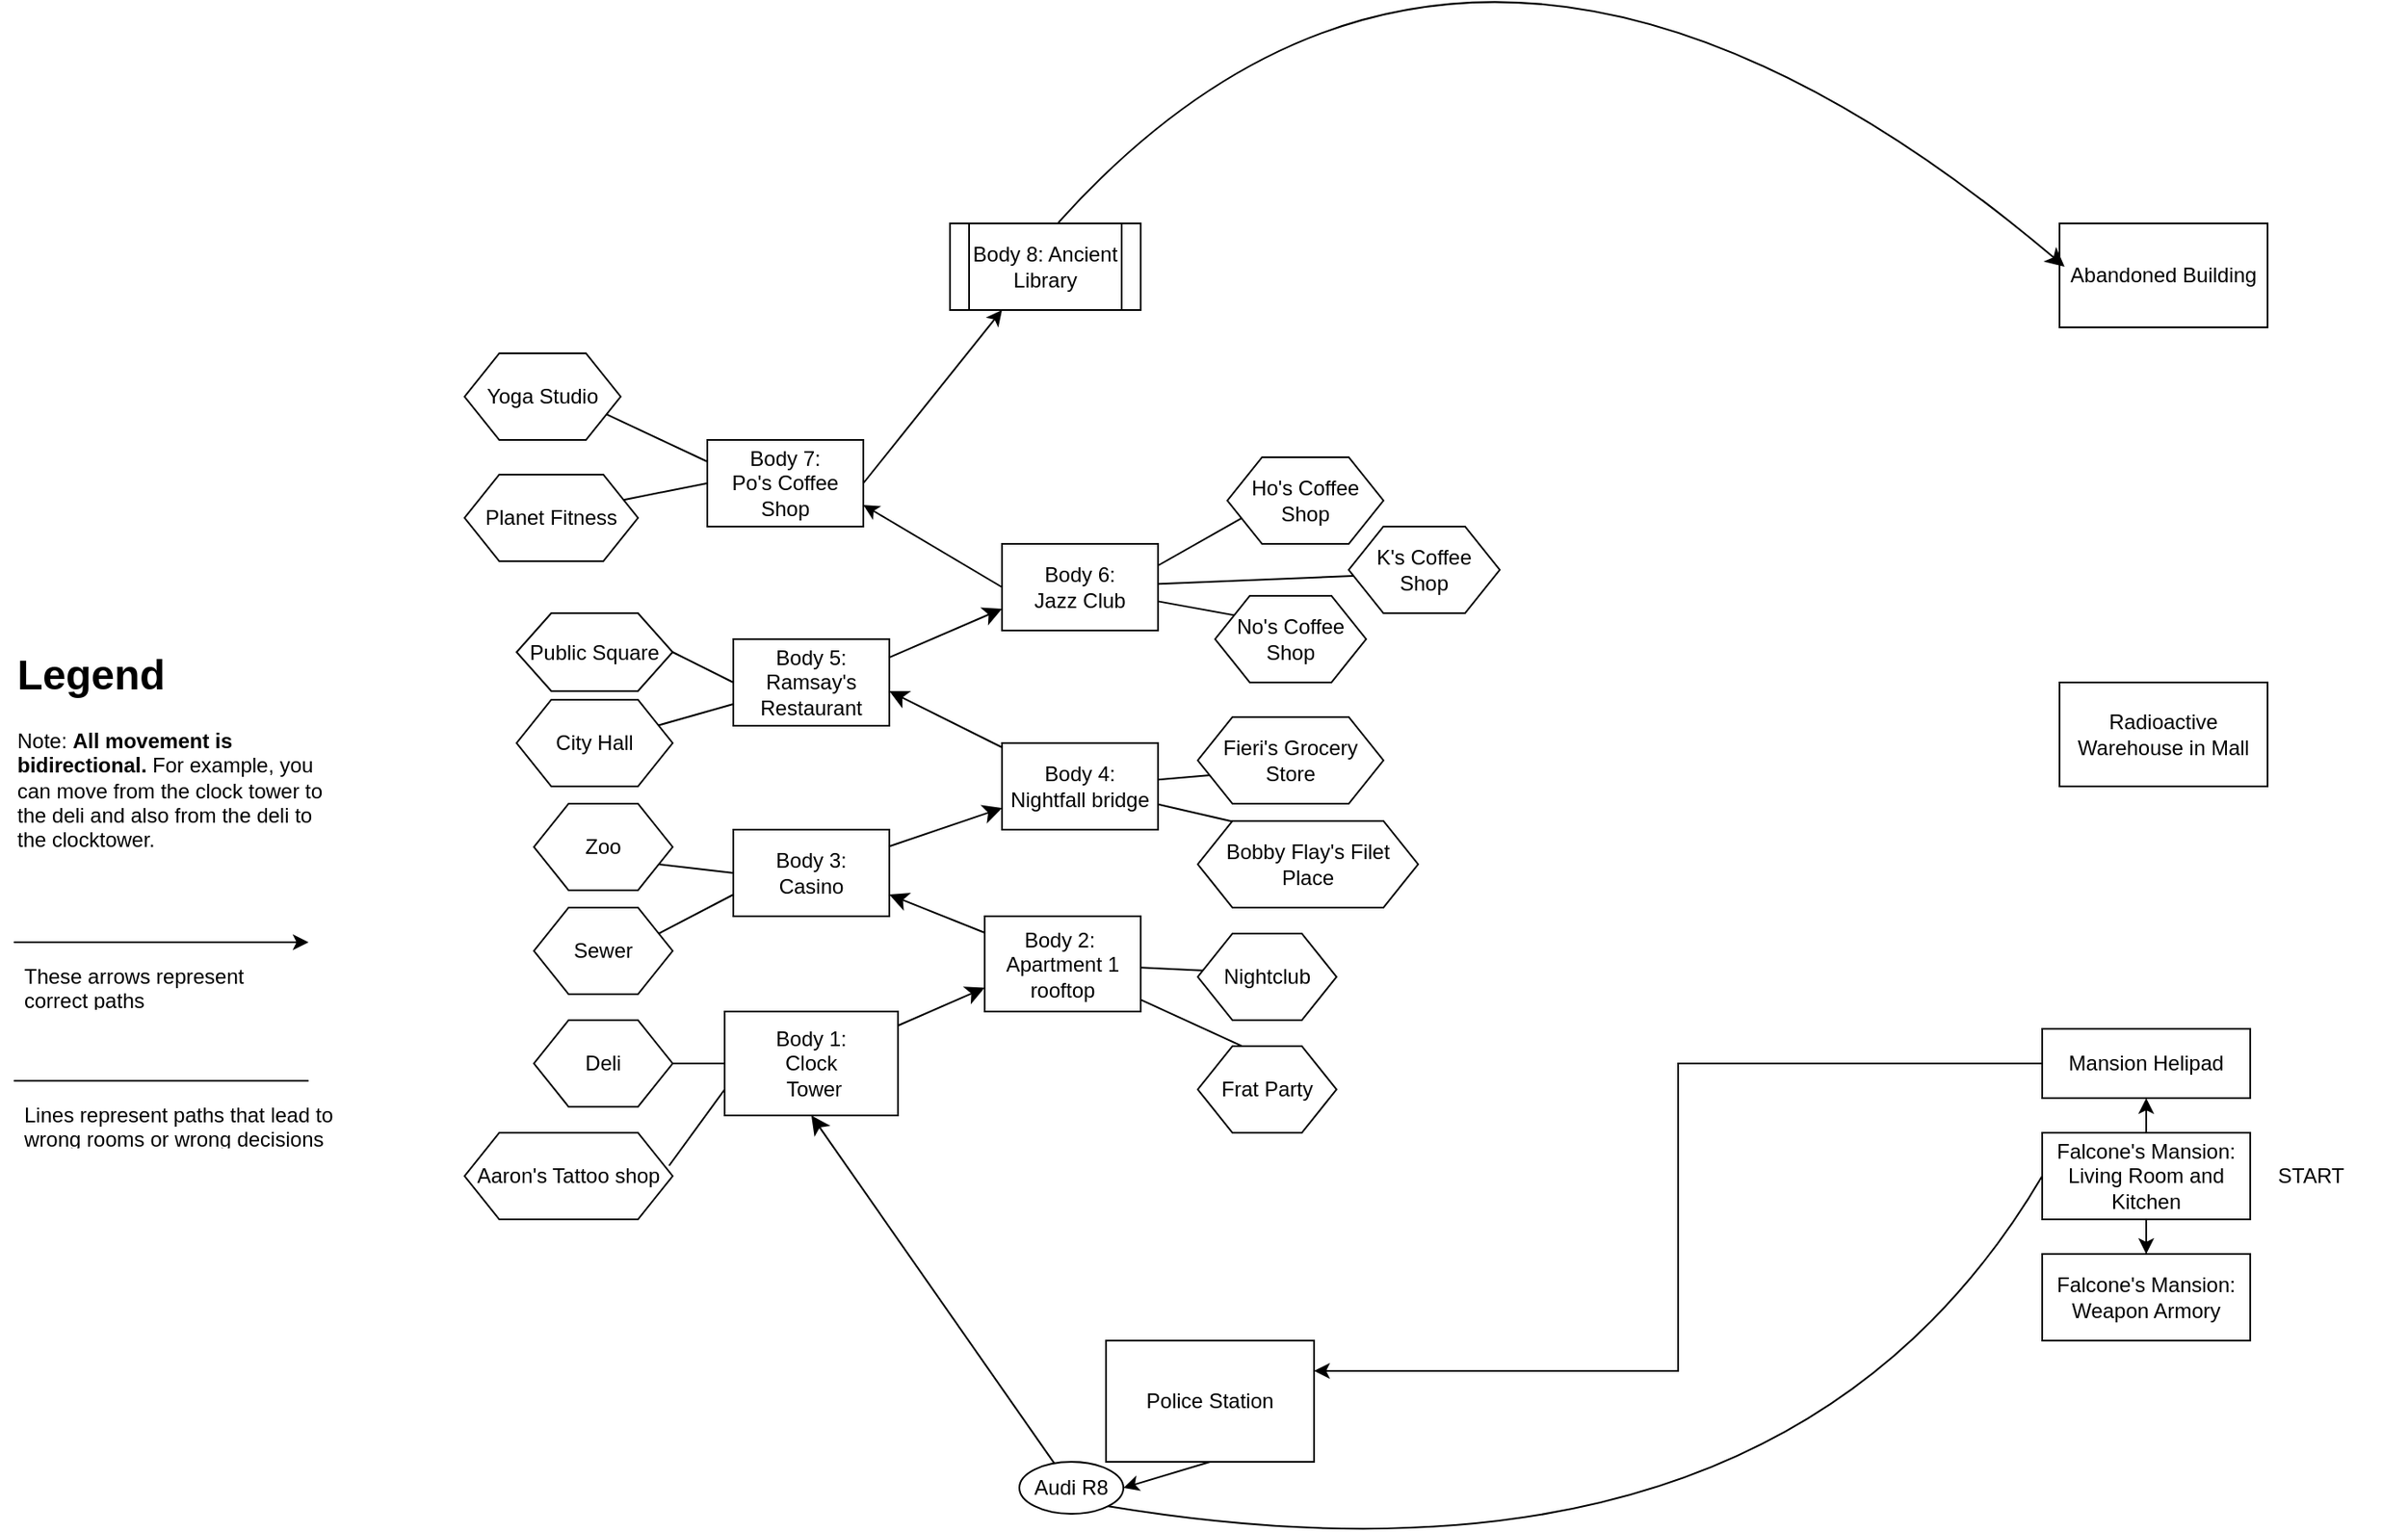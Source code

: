 <mxfile version="24.3.1" type="device">
  <diagram name="Page-1" id="Sh6yfl4mwIo7QQqrJJh8">
    <mxGraphModel dx="905" dy="634" grid="1" gridSize="10" guides="1" tooltips="1" connect="1" arrows="1" fold="1" page="1" pageScale="1" pageWidth="850" pageHeight="1100" math="0" shadow="0">
      <root>
        <mxCell id="0" />
        <mxCell id="1" parent="0" />
        <mxCell id="OAKEgaKHnJikfmBZW4FD-7" style="edgeStyle=orthogonalEdgeStyle;rounded=0;orthogonalLoop=1;jettySize=auto;html=1;exitX=0.5;exitY=0;exitDx=0;exitDy=0;entryX=0.5;entryY=1;entryDx=0;entryDy=0;" parent="1" source="OAKEgaKHnJikfmBZW4FD-1" target="OAKEgaKHnJikfmBZW4FD-5" edge="1">
          <mxGeometry relative="1" as="geometry" />
        </mxCell>
        <mxCell id="OAKEgaKHnJikfmBZW4FD-8" style="edgeStyle=orthogonalEdgeStyle;rounded=0;orthogonalLoop=1;jettySize=auto;html=1;entryX=0.5;entryY=0;entryDx=0;entryDy=0;" parent="1" source="OAKEgaKHnJikfmBZW4FD-1" target="OAKEgaKHnJikfmBZW4FD-2" edge="1">
          <mxGeometry relative="1" as="geometry" />
        </mxCell>
        <mxCell id="OAKEgaKHnJikfmBZW4FD-1" value="Falcone&#39;s Mansion:&lt;div&gt;Living Room and Kitchen&lt;/div&gt;" style="rounded=0;whiteSpace=wrap;html=1;" parent="1" vertex="1">
          <mxGeometry x="1500" y="960" width="120" height="50" as="geometry" />
        </mxCell>
        <mxCell id="OAKEgaKHnJikfmBZW4FD-2" value="Falcone&#39;s Mansion:&lt;div&gt;Weapon Armory&lt;/div&gt;" style="rounded=0;whiteSpace=wrap;html=1;" parent="1" vertex="1">
          <mxGeometry x="1500" y="1030" width="120" height="50" as="geometry" />
        </mxCell>
        <mxCell id="OAKEgaKHnJikfmBZW4FD-3" value="" style="endArrow=none;html=1;rounded=0;exitX=0.5;exitY=1;exitDx=0;exitDy=0;entryX=0.5;entryY=0;entryDx=0;entryDy=0;" parent="1" source="OAKEgaKHnJikfmBZW4FD-1" target="OAKEgaKHnJikfmBZW4FD-2" edge="1">
          <mxGeometry width="50" height="50" relative="1" as="geometry">
            <mxPoint x="1465" y="1180" as="sourcePoint" />
            <mxPoint x="1335" y="1050" as="targetPoint" />
          </mxGeometry>
        </mxCell>
        <mxCell id="UVT-T3kwYxPrYMbjOkzo-2" style="edgeStyle=orthogonalEdgeStyle;rounded=0;orthogonalLoop=1;jettySize=auto;html=1;entryX=1;entryY=0.25;entryDx=0;entryDy=0;" parent="1" source="OAKEgaKHnJikfmBZW4FD-5" target="UVT-T3kwYxPrYMbjOkzo-1" edge="1">
          <mxGeometry relative="1" as="geometry" />
        </mxCell>
        <mxCell id="OAKEgaKHnJikfmBZW4FD-5" value="Mansion Helipad" style="rounded=0;whiteSpace=wrap;html=1;" parent="1" vertex="1">
          <mxGeometry x="1500" y="900" width="120" height="40" as="geometry" />
        </mxCell>
        <mxCell id="UVT-T3kwYxPrYMbjOkzo-1" value="Police Station" style="rounded=0;whiteSpace=wrap;html=1;" parent="1" vertex="1">
          <mxGeometry x="960" y="1080" width="120" height="70" as="geometry" />
        </mxCell>
        <mxCell id="DL8lBCOHUMw5gUatUxHo-5" style="edgeStyle=none;curved=1;rounded=0;orthogonalLoop=1;jettySize=auto;html=1;entryX=0.5;entryY=1;entryDx=0;entryDy=0;fontSize=12;startSize=8;endSize=8;" parent="1" source="UVT-T3kwYxPrYMbjOkzo-4" target="9lDBRtj6MXcvciypZuYF-3" edge="1">
          <mxGeometry relative="1" as="geometry" />
        </mxCell>
        <mxCell id="UVT-T3kwYxPrYMbjOkzo-4" value="Audi R8" style="ellipse;whiteSpace=wrap;html=1;" parent="1" vertex="1">
          <mxGeometry x="910" y="1150" width="60" height="30" as="geometry" />
        </mxCell>
        <mxCell id="9lDBRtj6MXcvciypZuYF-2" value="" style="endArrow=none;html=1;rounded=0;fontSize=12;startSize=8;endSize=8;curved=1;exitX=1;exitY=1;exitDx=0;exitDy=0;entryX=0;entryY=0.5;entryDx=0;entryDy=0;" parent="1" source="UVT-T3kwYxPrYMbjOkzo-4" target="OAKEgaKHnJikfmBZW4FD-1" edge="1">
          <mxGeometry width="50" height="50" relative="1" as="geometry">
            <mxPoint x="1060" y="910" as="sourcePoint" />
            <mxPoint x="1110" y="860" as="targetPoint" />
            <Array as="points">
              <mxPoint x="1350" y="1240" />
            </Array>
          </mxGeometry>
        </mxCell>
        <mxCell id="DL8lBCOHUMw5gUatUxHo-6" style="edgeStyle=none;curved=1;rounded=0;orthogonalLoop=1;jettySize=auto;html=1;entryX=0;entryY=0.75;entryDx=0;entryDy=0;fontSize=12;startSize=8;endSize=8;" parent="1" source="9lDBRtj6MXcvciypZuYF-3" target="kng5uHfZBhtgA23oUbH9-26" edge="1">
          <mxGeometry relative="1" as="geometry" />
        </mxCell>
        <mxCell id="9lDBRtj6MXcvciypZuYF-3" value="&lt;div&gt;Body 1:&lt;/div&gt;Clock&lt;div&gt;&amp;nbsp;Tower&lt;/div&gt;" style="rounded=0;whiteSpace=wrap;html=1;" parent="1" vertex="1">
          <mxGeometry x="740" y="890" width="100" height="60" as="geometry" />
        </mxCell>
        <mxCell id="kng5uHfZBhtgA23oUbH9-3" value="Abandoned Building" style="rounded=0;whiteSpace=wrap;html=1;" parent="1" vertex="1">
          <mxGeometry x="1510" y="435" width="120" height="60" as="geometry" />
        </mxCell>
        <mxCell id="kng5uHfZBhtgA23oUbH9-4" style="edgeStyle=none;curved=1;rounded=0;orthogonalLoop=1;jettySize=auto;html=1;exitX=0.5;exitY=0;exitDx=0;exitDy=0;fontSize=12;startSize=8;endSize=8;" parent="1" edge="1">
          <mxGeometry relative="1" as="geometry">
            <mxPoint x="1132.92" y="720" as="sourcePoint" />
            <mxPoint x="1132.92" y="720" as="targetPoint" />
          </mxGeometry>
        </mxCell>
        <mxCell id="kng5uHfZBhtgA23oUbH9-5" style="edgeStyle=none;curved=1;rounded=0;orthogonalLoop=1;jettySize=auto;html=1;exitX=1;exitY=1;exitDx=0;exitDy=0;fontSize=12;startSize=8;endSize=8;" parent="1" source="9lDBRtj6MXcvciypZuYF-3" target="9lDBRtj6MXcvciypZuYF-3" edge="1">
          <mxGeometry relative="1" as="geometry" />
        </mxCell>
        <mxCell id="kng5uHfZBhtgA23oUbH9-9" value="Aaron&#39;s Tattoo shop" style="shape=hexagon;perimeter=hexagonPerimeter2;whiteSpace=wrap;html=1;fixedSize=1;" parent="1" vertex="1">
          <mxGeometry x="590" y="960" width="120" height="50" as="geometry" />
        </mxCell>
        <mxCell id="kng5uHfZBhtgA23oUbH9-10" value="Deli" style="shape=hexagon;perimeter=hexagonPerimeter2;whiteSpace=wrap;html=1;fixedSize=1;" parent="1" vertex="1">
          <mxGeometry x="630" y="895" width="80" height="50" as="geometry" />
        </mxCell>
        <mxCell id="kng5uHfZBhtgA23oUbH9-24" style="edgeStyle=none;curved=1;rounded=0;orthogonalLoop=1;jettySize=auto;html=1;entryX=1;entryY=0.5;entryDx=0;entryDy=0;fontSize=12;startSize=8;endSize=8;" parent="1" source="kng5uHfZBhtgA23oUbH9-26" target="kng5uHfZBhtgA23oUbH9-28" edge="1">
          <mxGeometry relative="1" as="geometry" />
        </mxCell>
        <mxCell id="kng5uHfZBhtgA23oUbH9-25" style="edgeStyle=none;curved=1;rounded=0;orthogonalLoop=1;jettySize=auto;html=1;entryX=1;entryY=0.5;entryDx=0;entryDy=0;fontSize=12;startSize=8;endSize=8;" parent="1" source="kng5uHfZBhtgA23oUbH9-26" target="kng5uHfZBhtgA23oUbH9-27" edge="1">
          <mxGeometry relative="1" as="geometry" />
        </mxCell>
        <mxCell id="DL8lBCOHUMw5gUatUxHo-9" style="edgeStyle=none;curved=1;rounded=0;orthogonalLoop=1;jettySize=auto;html=1;entryX=1;entryY=0.75;entryDx=0;entryDy=0;fontSize=12;startSize=8;endSize=8;" parent="1" source="kng5uHfZBhtgA23oUbH9-26" target="kng5uHfZBhtgA23oUbH9-38" edge="1">
          <mxGeometry relative="1" as="geometry" />
        </mxCell>
        <mxCell id="kng5uHfZBhtgA23oUbH9-26" value="Body 2:&amp;nbsp;&lt;div&gt;Apartment 1 rooftop&lt;/div&gt;" style="rounded=0;whiteSpace=wrap;html=1;" parent="1" vertex="1">
          <mxGeometry x="890" y="835" width="90" height="55" as="geometry" />
        </mxCell>
        <mxCell id="kng5uHfZBhtgA23oUbH9-27" value="Frat Party" style="shape=hexagon;perimeter=hexagonPerimeter2;whiteSpace=wrap;html=1;fixedSize=1;" parent="1" vertex="1">
          <mxGeometry x="1012.92" y="910" width="80" height="50" as="geometry" />
        </mxCell>
        <mxCell id="kng5uHfZBhtgA23oUbH9-28" value="Nightclub" style="shape=hexagon;perimeter=hexagonPerimeter2;whiteSpace=wrap;html=1;fixedSize=1;" parent="1" vertex="1">
          <mxGeometry x="1012.92" y="845" width="80" height="50" as="geometry" />
        </mxCell>
        <mxCell id="kng5uHfZBhtgA23oUbH9-29" style="edgeStyle=none;curved=1;rounded=0;orthogonalLoop=1;jettySize=auto;html=1;exitX=0.5;exitY=0;exitDx=0;exitDy=0;fontSize=12;startSize=8;endSize=8;" parent="1" edge="1">
          <mxGeometry relative="1" as="geometry">
            <mxPoint x="1132.92" y="720" as="sourcePoint" />
            <mxPoint x="1132.92" y="720" as="targetPoint" />
          </mxGeometry>
        </mxCell>
        <mxCell id="kng5uHfZBhtgA23oUbH9-31" style="edgeStyle=none;curved=1;rounded=0;orthogonalLoop=1;jettySize=auto;html=1;entryX=1;entryY=0.5;entryDx=0;entryDy=0;fontSize=12;startSize=8;endSize=8;" parent="1" source="kng5uHfZBhtgA23oUbH9-33" target="kng5uHfZBhtgA23oUbH9-35" edge="1">
          <mxGeometry relative="1" as="geometry" />
        </mxCell>
        <mxCell id="kng5uHfZBhtgA23oUbH9-32" style="edgeStyle=none;curved=1;rounded=0;orthogonalLoop=1;jettySize=auto;html=1;entryX=1;entryY=0.5;entryDx=0;entryDy=0;fontSize=12;startSize=8;endSize=8;" parent="1" source="kng5uHfZBhtgA23oUbH9-33" target="kng5uHfZBhtgA23oUbH9-34" edge="1">
          <mxGeometry relative="1" as="geometry" />
        </mxCell>
        <mxCell id="DL8lBCOHUMw5gUatUxHo-11" style="edgeStyle=none;curved=1;rounded=0;orthogonalLoop=1;jettySize=auto;html=1;entryX=1;entryY=0.5;entryDx=0;entryDy=0;fontSize=12;startSize=8;endSize=8;" parent="1" source="kng5uHfZBhtgA23oUbH9-33" edge="1">
          <mxGeometry relative="1" as="geometry">
            <mxPoint x="835" y="705" as="targetPoint" />
          </mxGeometry>
        </mxCell>
        <mxCell id="kng5uHfZBhtgA23oUbH9-33" value="Body 4:&lt;div&gt;Nightfall bridge&lt;/div&gt;" style="rounded=0;whiteSpace=wrap;html=1;" parent="1" vertex="1">
          <mxGeometry x="900" y="735" width="90" height="50" as="geometry" />
        </mxCell>
        <mxCell id="kng5uHfZBhtgA23oUbH9-34" value="Bobby Flay&#39;s Filet Place" style="shape=hexagon;perimeter=hexagonPerimeter2;whiteSpace=wrap;html=1;fixedSize=1;" parent="1" vertex="1">
          <mxGeometry x="1012.92" y="780" width="127.08" height="50" as="geometry" />
        </mxCell>
        <mxCell id="kng5uHfZBhtgA23oUbH9-35" value="Fieri&#39;s Grocery Store" style="shape=hexagon;perimeter=hexagonPerimeter2;whiteSpace=wrap;html=1;fixedSize=1;" parent="1" vertex="1">
          <mxGeometry x="1012.92" y="720" width="107.08" height="50" as="geometry" />
        </mxCell>
        <mxCell id="DL8lBCOHUMw5gUatUxHo-10" style="edgeStyle=none;curved=1;rounded=0;orthogonalLoop=1;jettySize=auto;html=1;entryX=0;entryY=0.75;entryDx=0;entryDy=0;fontSize=12;startSize=8;endSize=8;" parent="1" source="kng5uHfZBhtgA23oUbH9-38" target="kng5uHfZBhtgA23oUbH9-33" edge="1">
          <mxGeometry relative="1" as="geometry" />
        </mxCell>
        <mxCell id="kng5uHfZBhtgA23oUbH9-38" value="Body 3:&lt;div&gt;Casino&lt;/div&gt;" style="rounded=0;whiteSpace=wrap;html=1;" parent="1" vertex="1">
          <mxGeometry x="745" y="785" width="90" height="50" as="geometry" />
        </mxCell>
        <mxCell id="kng5uHfZBhtgA23oUbH9-39" value="Sewer" style="shape=hexagon;perimeter=hexagonPerimeter2;whiteSpace=wrap;html=1;fixedSize=1;" parent="1" vertex="1">
          <mxGeometry x="630" y="830" width="80" height="50" as="geometry" />
        </mxCell>
        <mxCell id="kng5uHfZBhtgA23oUbH9-40" value="Zoo" style="shape=hexagon;perimeter=hexagonPerimeter2;whiteSpace=wrap;html=1;fixedSize=1;" parent="1" vertex="1">
          <mxGeometry x="630" y="770" width="80" height="50" as="geometry" />
        </mxCell>
        <mxCell id="kng5uHfZBhtgA23oUbH9-43" style="edgeStyle=none;curved=1;rounded=0;orthogonalLoop=1;jettySize=auto;html=1;entryX=1;entryY=0.5;entryDx=0;entryDy=0;fontSize=12;startSize=8;endSize=8;" parent="1" source="kng5uHfZBhtgA23oUbH9-45" target="kng5uHfZBhtgA23oUbH9-47" edge="1">
          <mxGeometry relative="1" as="geometry" />
        </mxCell>
        <mxCell id="kng5uHfZBhtgA23oUbH9-44" style="edgeStyle=none;curved=1;rounded=0;orthogonalLoop=1;jettySize=auto;html=1;entryX=1;entryY=0.5;entryDx=0;entryDy=0;fontSize=12;startSize=8;endSize=8;" parent="1" source="kng5uHfZBhtgA23oUbH9-45" target="kng5uHfZBhtgA23oUbH9-46" edge="1">
          <mxGeometry relative="1" as="geometry" />
        </mxCell>
        <mxCell id="kng5uHfZBhtgA23oUbH9-45" value="Body 6:&lt;div&gt;Jazz Club&lt;/div&gt;" style="rounded=0;whiteSpace=wrap;html=1;" parent="1" vertex="1">
          <mxGeometry x="900" y="620" width="90" height="50" as="geometry" />
        </mxCell>
        <mxCell id="kng5uHfZBhtgA23oUbH9-46" value="No&#39;s Coffee Shop" style="shape=hexagon;perimeter=hexagonPerimeter2;whiteSpace=wrap;html=1;fixedSize=1;" parent="1" vertex="1">
          <mxGeometry x="1022.92" y="650" width="87.08" height="50" as="geometry" />
        </mxCell>
        <mxCell id="kng5uHfZBhtgA23oUbH9-47" value="K&#39;s Coffee Shop" style="shape=hexagon;perimeter=hexagonPerimeter2;whiteSpace=wrap;html=1;fixedSize=1;" parent="1" vertex="1">
          <mxGeometry x="1100" y="610" width="87.08" height="50" as="geometry" />
        </mxCell>
        <mxCell id="DL8lBCOHUMw5gUatUxHo-12" style="edgeStyle=none;curved=1;rounded=0;orthogonalLoop=1;jettySize=auto;html=1;entryX=0;entryY=0.75;entryDx=0;entryDy=0;fontSize=12;startSize=8;endSize=8;" parent="1" target="kng5uHfZBhtgA23oUbH9-45" edge="1">
          <mxGeometry relative="1" as="geometry">
            <mxPoint x="835" y="685.568" as="sourcePoint" />
          </mxGeometry>
        </mxCell>
        <mxCell id="DL8lBCOHUMw5gUatUxHo-27" value="City Hall" style="shape=hexagon;perimeter=hexagonPerimeter2;whiteSpace=wrap;html=1;fixedSize=1;" parent="1" vertex="1">
          <mxGeometry x="620" y="710" width="90" height="50" as="geometry" />
        </mxCell>
        <mxCell id="DL8lBCOHUMw5gUatUxHo-28" value="Public Square" style="shape=hexagon;perimeter=hexagonPerimeter2;whiteSpace=wrap;html=1;fixedSize=1;" parent="1" vertex="1">
          <mxGeometry x="620" y="660" width="90" height="45" as="geometry" />
        </mxCell>
        <mxCell id="DL8lBCOHUMw5gUatUxHo-41" value="Body 5:&lt;div&gt;Ramsay&#39;s Restaurant&lt;/div&gt;" style="rounded=0;whiteSpace=wrap;html=1;" parent="1" vertex="1">
          <mxGeometry x="745" y="675" width="90" height="50" as="geometry" />
        </mxCell>
        <mxCell id="DL8lBCOHUMw5gUatUxHo-42" style="edgeStyle=none;curved=1;rounded=0;orthogonalLoop=1;jettySize=auto;html=1;exitX=0.5;exitY=0;exitDx=0;exitDy=0;fontSize=12;startSize=8;endSize=8;" parent="1" edge="1">
          <mxGeometry relative="1" as="geometry">
            <mxPoint x="1112.92" y="335" as="sourcePoint" />
            <mxPoint x="1112.92" y="335" as="targetPoint" />
          </mxGeometry>
        </mxCell>
        <mxCell id="DL8lBCOHUMw5gUatUxHo-43" style="edgeStyle=none;curved=1;rounded=0;orthogonalLoop=1;jettySize=auto;html=1;exitX=0.5;exitY=0;exitDx=0;exitDy=0;fontSize=12;startSize=8;endSize=8;" parent="1" edge="1">
          <mxGeometry relative="1" as="geometry">
            <mxPoint x="1112.92" y="335" as="sourcePoint" />
            <mxPoint x="1112.92" y="335" as="targetPoint" />
          </mxGeometry>
        </mxCell>
        <mxCell id="DL8lBCOHUMw5gUatUxHo-56" value="Body 7:&lt;div&gt;Po&#39;s Coffee Shop&lt;/div&gt;" style="rounded=0;whiteSpace=wrap;html=1;" parent="1" vertex="1">
          <mxGeometry x="730" y="560" width="90" height="50" as="geometry" />
        </mxCell>
        <mxCell id="DL8lBCOHUMw5gUatUxHo-57" style="edgeStyle=none;curved=1;rounded=0;orthogonalLoop=1;jettySize=auto;html=1;exitX=0.5;exitY=0;exitDx=0;exitDy=0;fontSize=12;startSize=8;endSize=8;" parent="1" edge="1">
          <mxGeometry relative="1" as="geometry">
            <mxPoint x="1105.84" y="480" as="sourcePoint" />
            <mxPoint x="1105.84" y="480" as="targetPoint" />
          </mxGeometry>
        </mxCell>
        <mxCell id="DL8lBCOHUMw5gUatUxHo-59" style="edgeStyle=none;curved=1;rounded=0;orthogonalLoop=1;jettySize=auto;html=1;exitX=0.5;exitY=0;exitDx=0;exitDy=0;fontSize=12;startSize=8;endSize=8;" parent="1" edge="1">
          <mxGeometry relative="1" as="geometry">
            <mxPoint x="1105.84" y="480" as="sourcePoint" />
            <mxPoint x="1105.84" y="480" as="targetPoint" />
          </mxGeometry>
        </mxCell>
        <mxCell id="DL8lBCOHUMw5gUatUxHo-82" style="edgeStyle=none;curved=1;rounded=0;orthogonalLoop=1;jettySize=auto;html=1;entryX=0;entryY=0.5;entryDx=0;entryDy=0;fontSize=12;startSize=8;endSize=8;exitX=0.568;exitY=-0.009;exitDx=0;exitDy=0;exitPerimeter=0;" parent="1" source="9I2CtdsVBV8RVKYuCQdj-30" edge="1">
          <mxGeometry relative="1" as="geometry">
            <mxPoint x="964.397" y="435" as="sourcePoint" />
            <mxPoint x="1512.92" y="460" as="targetPoint" />
            <Array as="points">
              <mxPoint x="1170" y="170" />
            </Array>
          </mxGeometry>
        </mxCell>
        <mxCell id="9I2CtdsVBV8RVKYuCQdj-1" value="Yoga Studio" style="shape=hexagon;perimeter=hexagonPerimeter2;whiteSpace=wrap;html=1;fixedSize=1;" parent="1" vertex="1">
          <mxGeometry x="590" y="510" width="90" height="50" as="geometry" />
        </mxCell>
        <mxCell id="9I2CtdsVBV8RVKYuCQdj-7" value="" style="endArrow=classic;html=1;rounded=0;entryX=1;entryY=0.75;entryDx=0;entryDy=0;exitX=0;exitY=0.5;exitDx=0;exitDy=0;" parent="1" source="kng5uHfZBhtgA23oUbH9-45" edge="1">
          <mxGeometry width="50" height="50" relative="1" as="geometry">
            <mxPoint x="990" y="620" as="sourcePoint" />
            <mxPoint x="820" y="597.5" as="targetPoint" />
          </mxGeometry>
        </mxCell>
        <mxCell id="9I2CtdsVBV8RVKYuCQdj-8" value="Radioactive Warehouse in Mall" style="rounded=0;whiteSpace=wrap;html=1;" parent="1" vertex="1">
          <mxGeometry x="1510" y="700" width="120" height="60" as="geometry" />
        </mxCell>
        <mxCell id="9I2CtdsVBV8RVKYuCQdj-9" value="Ho&#39;s Coffee Shop" style="shape=hexagon;perimeter=hexagonPerimeter2;whiteSpace=wrap;html=1;fixedSize=1;" parent="1" vertex="1">
          <mxGeometry x="1030" y="570" width="90" height="50" as="geometry" />
        </mxCell>
        <mxCell id="9I2CtdsVBV8RVKYuCQdj-10" value="Planet Fitness" style="shape=hexagon;perimeter=hexagonPerimeter2;whiteSpace=wrap;html=1;fixedSize=1;" parent="1" vertex="1">
          <mxGeometry x="590" y="580" width="100" height="50" as="geometry" />
        </mxCell>
        <mxCell id="9I2CtdsVBV8RVKYuCQdj-20" value="" style="endArrow=none;html=1;rounded=0;entryX=0;entryY=0.5;entryDx=0;entryDy=0;exitX=1;exitY=0.25;exitDx=0;exitDy=0;" parent="1" source="9I2CtdsVBV8RVKYuCQdj-10" target="DL8lBCOHUMw5gUatUxHo-56" edge="1">
          <mxGeometry width="50" height="50" relative="1" as="geometry">
            <mxPoint x="770" y="720" as="sourcePoint" />
            <mxPoint x="820" y="670" as="targetPoint" />
          </mxGeometry>
        </mxCell>
        <mxCell id="9I2CtdsVBV8RVKYuCQdj-23" value="" style="endArrow=classic;html=1;rounded=0;entryX=0;entryY=1;entryDx=0;entryDy=0;exitX=1;exitY=0.5;exitDx=0;exitDy=0;" parent="1" source="DL8lBCOHUMw5gUatUxHo-56" edge="1">
          <mxGeometry width="50" height="50" relative="1" as="geometry">
            <mxPoint x="770" y="640" as="sourcePoint" />
            <mxPoint x="900" y="485" as="targetPoint" />
          </mxGeometry>
        </mxCell>
        <mxCell id="9I2CtdsVBV8RVKYuCQdj-27" value="" style="endArrow=none;html=1;rounded=0;entryX=1;entryY=0.25;entryDx=0;entryDy=0;exitX=0;exitY=0.75;exitDx=0;exitDy=0;" parent="1" source="9I2CtdsVBV8RVKYuCQdj-9" target="kng5uHfZBhtgA23oUbH9-45" edge="1">
          <mxGeometry width="50" height="50" relative="1" as="geometry">
            <mxPoint x="690" y="605" as="sourcePoint" />
            <mxPoint x="730" y="585" as="targetPoint" />
          </mxGeometry>
        </mxCell>
        <mxCell id="9I2CtdsVBV8RVKYuCQdj-28" value="" style="endArrow=none;html=1;rounded=0;entryX=0;entryY=0.25;entryDx=0;entryDy=0;exitX=1;exitY=0.75;exitDx=0;exitDy=0;" parent="1" source="9I2CtdsVBV8RVKYuCQdj-1" target="DL8lBCOHUMw5gUatUxHo-56" edge="1">
          <mxGeometry width="50" height="50" relative="1" as="geometry">
            <mxPoint x="692" y="605" as="sourcePoint" />
            <mxPoint x="740" y="595" as="targetPoint" />
          </mxGeometry>
        </mxCell>
        <mxCell id="9I2CtdsVBV8RVKYuCQdj-30" value="Body 8: Ancient Library" style="shape=process;whiteSpace=wrap;html=1;backgroundOutline=1;" parent="1" vertex="1">
          <mxGeometry x="870" y="435" width="110" height="50" as="geometry" />
        </mxCell>
        <mxCell id="YPDtDra4L7E_DZAgJAoj-1" value="" style="endArrow=none;html=1;rounded=0;entryX=1;entryY=0.5;entryDx=0;entryDy=0;exitX=0;exitY=0.5;exitDx=0;exitDy=0;" parent="1" source="DL8lBCOHUMw5gUatUxHo-41" target="DL8lBCOHUMw5gUatUxHo-28" edge="1">
          <mxGeometry width="50" height="50" relative="1" as="geometry">
            <mxPoint x="1080" y="720" as="sourcePoint" />
            <mxPoint x="1130" y="670" as="targetPoint" />
          </mxGeometry>
        </mxCell>
        <mxCell id="YPDtDra4L7E_DZAgJAoj-3" value="" style="endArrow=none;html=1;rounded=0;exitX=1;exitY=0.25;exitDx=0;exitDy=0;entryX=0;entryY=0.75;entryDx=0;entryDy=0;" parent="1" source="DL8lBCOHUMw5gUatUxHo-27" target="DL8lBCOHUMw5gUatUxHo-41" edge="1">
          <mxGeometry width="50" height="50" relative="1" as="geometry">
            <mxPoint x="1080" y="720" as="sourcePoint" />
            <mxPoint x="1130" y="670" as="targetPoint" />
          </mxGeometry>
        </mxCell>
        <mxCell id="TPHwtWRgWsCJicR8bTTj-3" value="&lt;h1 style=&quot;margin-top: 0px;&quot;&gt;Legend&lt;/h1&gt;&lt;p&gt;Note: &lt;b&gt;All movement is bidirectional.&lt;/b&gt; For example, you can move from the clock tower to the deli and also from the deli to the clocktower.&lt;/p&gt;&lt;p&gt;&lt;br&gt;&lt;/p&gt;&lt;p&gt;&lt;br&gt;&lt;/p&gt;" style="text;html=1;whiteSpace=wrap;overflow=hidden;rounded=0;" vertex="1" parent="1">
          <mxGeometry x="330" y="675" width="180" height="120" as="geometry" />
        </mxCell>
        <mxCell id="TPHwtWRgWsCJicR8bTTj-4" value="" style="endArrow=classic;html=1;rounded=0;" edge="1" parent="1">
          <mxGeometry width="50" height="50" relative="1" as="geometry">
            <mxPoint x="330" y="850" as="sourcePoint" />
            <mxPoint x="500" y="850" as="targetPoint" />
          </mxGeometry>
        </mxCell>
        <mxCell id="TPHwtWRgWsCJicR8bTTj-5" value="These arrows represent correct paths" style="text;strokeColor=none;fillColor=none;align=left;verticalAlign=middle;spacingLeft=4;spacingRight=4;overflow=hidden;points=[[0,0.5],[1,0.5]];portConstraint=eastwest;rotatable=0;whiteSpace=wrap;html=1;" vertex="1" parent="1">
          <mxGeometry x="330" y="860" width="160" height="30" as="geometry" />
        </mxCell>
        <mxCell id="TPHwtWRgWsCJicR8bTTj-6" value="" style="endArrow=none;html=1;rounded=0;" edge="1" parent="1">
          <mxGeometry width="50" height="50" relative="1" as="geometry">
            <mxPoint x="330" y="930" as="sourcePoint" />
            <mxPoint x="500" y="930" as="targetPoint" />
          </mxGeometry>
        </mxCell>
        <mxCell id="TPHwtWRgWsCJicR8bTTj-7" value="" style="endArrow=classic;html=1;rounded=0;exitX=0.5;exitY=1;exitDx=0;exitDy=0;entryX=1;entryY=0.5;entryDx=0;entryDy=0;" edge="1" parent="1" source="UVT-T3kwYxPrYMbjOkzo-1" target="UVT-T3kwYxPrYMbjOkzo-4">
          <mxGeometry width="50" height="50" relative="1" as="geometry">
            <mxPoint x="1180" y="980" as="sourcePoint" />
            <mxPoint x="1230" y="930" as="targetPoint" />
          </mxGeometry>
        </mxCell>
        <mxCell id="TPHwtWRgWsCJicR8bTTj-8" value="Lines represent paths that lead to wrong rooms or wrong decisions" style="text;strokeColor=none;fillColor=none;align=left;verticalAlign=middle;spacingLeft=4;spacingRight=4;overflow=hidden;points=[[0,0.5],[1,0.5]];portConstraint=eastwest;rotatable=0;whiteSpace=wrap;html=1;" vertex="1" parent="1">
          <mxGeometry x="330" y="940" width="190" height="30" as="geometry" />
        </mxCell>
        <mxCell id="TPHwtWRgWsCJicR8bTTj-9" value="" style="endArrow=none;html=1;rounded=0;exitX=1;exitY=0.5;exitDx=0;exitDy=0;entryX=0;entryY=0.5;entryDx=0;entryDy=0;" edge="1" parent="1" source="kng5uHfZBhtgA23oUbH9-10" target="9lDBRtj6MXcvciypZuYF-3">
          <mxGeometry width="50" height="50" relative="1" as="geometry">
            <mxPoint x="980" y="880" as="sourcePoint" />
            <mxPoint x="1030" y="830" as="targetPoint" />
          </mxGeometry>
        </mxCell>
        <mxCell id="TPHwtWRgWsCJicR8bTTj-10" value="" style="endArrow=none;html=1;rounded=0;exitX=0.983;exitY=0.38;exitDx=0;exitDy=0;exitPerimeter=0;entryX=0;entryY=0.75;entryDx=0;entryDy=0;" edge="1" parent="1" source="kng5uHfZBhtgA23oUbH9-9" target="9lDBRtj6MXcvciypZuYF-3">
          <mxGeometry width="50" height="50" relative="1" as="geometry">
            <mxPoint x="720" y="930" as="sourcePoint" />
            <mxPoint x="730" y="930" as="targetPoint" />
          </mxGeometry>
        </mxCell>
        <mxCell id="TPHwtWRgWsCJicR8bTTj-11" value="" style="endArrow=none;html=1;rounded=0;exitX=1;exitY=0.25;exitDx=0;exitDy=0;entryX=0;entryY=0.75;entryDx=0;entryDy=0;" edge="1" parent="1" source="kng5uHfZBhtgA23oUbH9-39" target="kng5uHfZBhtgA23oUbH9-38">
          <mxGeometry width="50" height="50" relative="1" as="geometry">
            <mxPoint x="730" y="940" as="sourcePoint" />
            <mxPoint x="760" y="940" as="targetPoint" />
          </mxGeometry>
        </mxCell>
        <mxCell id="TPHwtWRgWsCJicR8bTTj-12" value="" style="endArrow=none;html=1;rounded=0;exitX=1;exitY=0.75;exitDx=0;exitDy=0;entryX=0;entryY=0.5;entryDx=0;entryDy=0;" edge="1" parent="1" source="kng5uHfZBhtgA23oUbH9-40" target="kng5uHfZBhtgA23oUbH9-38">
          <mxGeometry width="50" height="50" relative="1" as="geometry">
            <mxPoint x="712" y="855" as="sourcePoint" />
            <mxPoint x="755" y="833" as="targetPoint" />
          </mxGeometry>
        </mxCell>
        <mxCell id="TPHwtWRgWsCJicR8bTTj-14" value="START" style="text;strokeColor=none;fillColor=none;align=left;verticalAlign=middle;spacingLeft=4;spacingRight=4;overflow=hidden;points=[[0,0.5],[1,0.5]];portConstraint=eastwest;rotatable=0;whiteSpace=wrap;html=1;" vertex="1" parent="1">
          <mxGeometry x="1630" y="970" width="80" height="30" as="geometry" />
        </mxCell>
      </root>
    </mxGraphModel>
  </diagram>
</mxfile>

